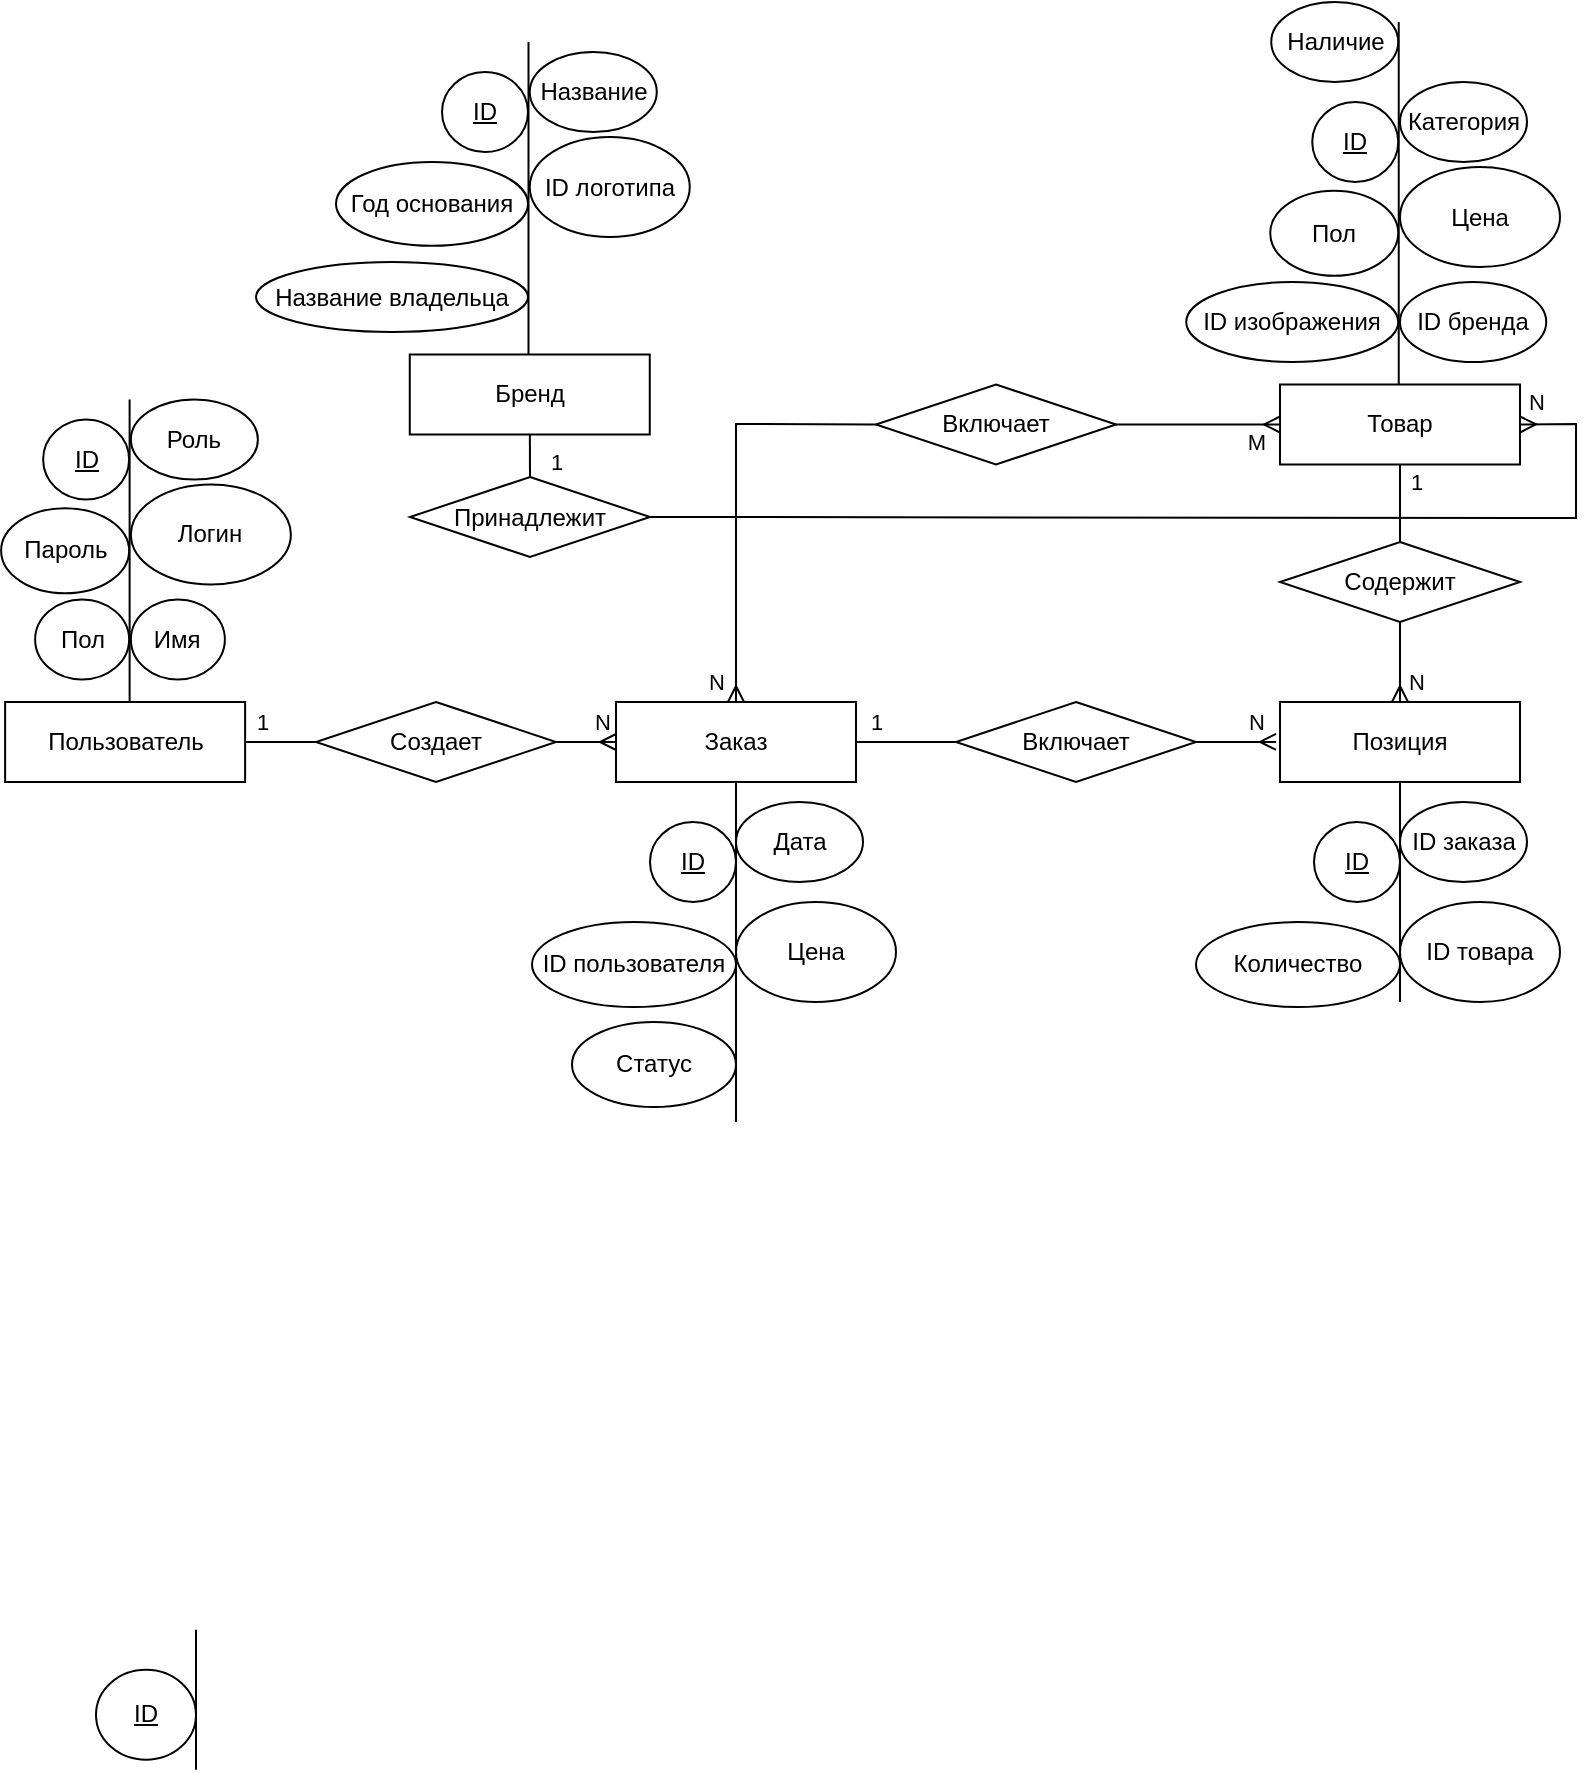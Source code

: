 <mxfile pages="2">
    <diagram id="244mS9zNh_xSva6xnjS1" name="Страница 1">
        <mxGraphModel dx="1165" dy="2193" grid="1" gridSize="10" guides="1" tooltips="1" connect="1" arrows="1" fold="1" page="1" pageScale="1" pageWidth="827" pageHeight="1169" math="0" shadow="0">
            <root>
                <mxCell id="0"/>
                <mxCell id="1" parent="0"/>
                <mxCell id="MEnZoygMXlPPVWilbi8o-27" value="Пользователь" style="whiteSpace=wrap;html=1;align=center;" parent="1" vertex="1">
                    <mxGeometry x="54.56" y="200" width="120" height="40" as="geometry"/>
                </mxCell>
                <mxCell id="12" value="1" style="edgeStyle=none;html=1;exitX=0;exitY=0.5;exitDx=0;exitDy=0;entryX=1;entryY=0.5;entryDx=0;entryDy=0;endArrow=none;endFill=0;" edge="1" parent="1" source="MEnZoygMXlPPVWilbi8o-33" target="MEnZoygMXlPPVWilbi8o-27">
                    <mxGeometry x="0.548" y="-10" relative="1" as="geometry">
                        <mxPoint as="offset"/>
                    </mxGeometry>
                </mxCell>
                <mxCell id="13" value="N" style="edgeStyle=none;html=1;exitX=1;exitY=0.5;exitDx=0;exitDy=0;entryX=0;entryY=0.5;entryDx=0;entryDy=0;endArrow=ERmany;endFill=0;" edge="1" parent="1" source="MEnZoygMXlPPVWilbi8o-33" target="4">
                    <mxGeometry x="0.5" y="10" relative="1" as="geometry">
                        <mxPoint as="offset"/>
                    </mxGeometry>
                </mxCell>
                <mxCell id="MEnZoygMXlPPVWilbi8o-33" value="Создает" style="shape=rhombus;perimeter=rhombusPerimeter;whiteSpace=wrap;html=1;align=center;" parent="1" vertex="1">
                    <mxGeometry x="210" y="200" width="120" height="40" as="geometry"/>
                </mxCell>
                <mxCell id="MEnZoygMXlPPVWilbi8o-36" value="" style="endArrow=none;html=1;rounded=0;entryX=0.5;entryY=1;entryDx=0;entryDy=0;" parent="1" target="4" edge="1">
                    <mxGeometry relative="1" as="geometry">
                        <mxPoint x="420" y="410" as="sourcePoint"/>
                        <mxPoint x="560" y="230" as="targetPoint"/>
                    </mxGeometry>
                </mxCell>
                <mxCell id="MEnZoygMXlPPVWilbi8o-56" value="" style="line;strokeWidth=1;rotatable=0;dashed=0;labelPosition=right;align=left;verticalAlign=middle;spacingTop=0;spacingLeft=6;points=[];portConstraint=eastwest;direction=south;" parent="1" vertex="1">
                    <mxGeometry x="111.81" y="48.75" width="10" height="151.25" as="geometry"/>
                </mxCell>
                <mxCell id="MEnZoygMXlPPVWilbi8o-57" value="ID" style="ellipse;whiteSpace=wrap;html=1;align=center;fontStyle=4;" parent="1" vertex="1">
                    <mxGeometry x="73.56" y="58.75" width="43" height="40" as="geometry"/>
                </mxCell>
                <mxCell id="MEnZoygMXlPPVWilbi8o-77" value="Пароль" style="ellipse;whiteSpace=wrap;html=1;align=center;" parent="1" vertex="1">
                    <mxGeometry x="52.56" y="103.12" width="64" height="42.5" as="geometry"/>
                </mxCell>
                <mxCell id="MEnZoygMXlPPVWilbi8o-79" value="Логин" style="ellipse;whiteSpace=wrap;html=1;align=center;" parent="1" vertex="1">
                    <mxGeometry x="117.44" y="91.25" width="80" height="50" as="geometry"/>
                </mxCell>
                <mxCell id="b_QlDgpn11V66arvJ2R6-27" value="" style="line;strokeWidth=1;rotatable=0;dashed=0;labelPosition=right;align=left;verticalAlign=middle;spacingTop=0;spacingLeft=6;points=[];portConstraint=eastwest;direction=south;" parent="1" vertex="1">
                    <mxGeometry x="145" y="663.86" width="10" height="70" as="geometry"/>
                </mxCell>
                <mxCell id="b_QlDgpn11V66arvJ2R6-29" value="ID" style="ellipse;whiteSpace=wrap;html=1;align=center;fontStyle=4;" parent="1" vertex="1">
                    <mxGeometry x="100" y="683.86" width="50" height="45" as="geometry"/>
                </mxCell>
                <mxCell id="82KKWr9Kmz71Q_NBfK_r-1" value="Имя" style="ellipse;whiteSpace=wrap;html=1;align=center;" parent="1" vertex="1">
                    <mxGeometry x="117.44" y="148.75" width="47" height="40" as="geometry"/>
                </mxCell>
                <mxCell id="Pl-nD0fmqm1sB9lcYUa6-4" value="Роль" style="ellipse;whiteSpace=wrap;html=1;align=center;" parent="1" vertex="1">
                    <mxGeometry x="117.44" y="48.75" width="63.5" height="40" as="geometry"/>
                </mxCell>
                <mxCell id="2" value="Пол" style="ellipse;whiteSpace=wrap;html=1;align=center;" vertex="1" parent="1">
                    <mxGeometry x="69.56" y="148.75" width="47" height="40" as="geometry"/>
                </mxCell>
                <mxCell id="4" value="Заказ" style="whiteSpace=wrap;html=1;align=center;" vertex="1" parent="1">
                    <mxGeometry x="360" y="200" width="120" height="40" as="geometry"/>
                </mxCell>
                <mxCell id="5" value="ID" style="ellipse;whiteSpace=wrap;html=1;align=center;fontStyle=4;" vertex="1" parent="1">
                    <mxGeometry x="377" y="260" width="43" height="40" as="geometry"/>
                </mxCell>
                <mxCell id="6" value="ID пользователя" style="ellipse;whiteSpace=wrap;html=1;align=center;" vertex="1" parent="1">
                    <mxGeometry x="318" y="310" width="102" height="42.5" as="geometry"/>
                </mxCell>
                <mxCell id="7" value="Цена" style="ellipse;whiteSpace=wrap;html=1;align=center;" vertex="1" parent="1">
                    <mxGeometry x="420" y="300" width="80" height="50" as="geometry"/>
                </mxCell>
                <mxCell id="9" value="Дата" style="ellipse;whiteSpace=wrap;html=1;align=center;" vertex="1" parent="1">
                    <mxGeometry x="420" y="250" width="63.5" height="40" as="geometry"/>
                </mxCell>
                <mxCell id="11" value="Статус" style="ellipse;whiteSpace=wrap;html=1;align=center;" vertex="1" parent="1">
                    <mxGeometry x="338" y="360" width="82" height="42.5" as="geometry"/>
                </mxCell>
                <mxCell id="14" value="" style="endArrow=none;html=1;rounded=0;entryX=0.5;entryY=1;entryDx=0;entryDy=0;" edge="1" parent="1" target="15">
                    <mxGeometry relative="1" as="geometry">
                        <mxPoint x="752" y="350" as="sourcePoint"/>
                        <mxPoint x="892" y="230" as="targetPoint"/>
                    </mxGeometry>
                </mxCell>
                <mxCell id="15" value="Позиция" style="whiteSpace=wrap;html=1;align=center;" vertex="1" parent="1">
                    <mxGeometry x="692" y="200" width="120" height="40" as="geometry"/>
                </mxCell>
                <mxCell id="16" value="ID" style="ellipse;whiteSpace=wrap;html=1;align=center;fontStyle=4;" vertex="1" parent="1">
                    <mxGeometry x="709" y="260" width="43" height="40" as="geometry"/>
                </mxCell>
                <mxCell id="17" value="Количество" style="ellipse;whiteSpace=wrap;html=1;align=center;" vertex="1" parent="1">
                    <mxGeometry x="650" y="310" width="102" height="42.5" as="geometry"/>
                </mxCell>
                <mxCell id="18" value="ID товара" style="ellipse;whiteSpace=wrap;html=1;align=center;" vertex="1" parent="1">
                    <mxGeometry x="752" y="300" width="80" height="50" as="geometry"/>
                </mxCell>
                <mxCell id="19" value="ID заказа" style="ellipse;whiteSpace=wrap;html=1;align=center;" vertex="1" parent="1">
                    <mxGeometry x="752" y="250" width="63.5" height="40" as="geometry"/>
                </mxCell>
                <mxCell id="23" value="1" style="edgeStyle=none;html=1;exitX=0;exitY=0.5;exitDx=0;exitDy=0;entryX=1;entryY=0.5;entryDx=0;entryDy=0;endArrow=none;endFill=0;" edge="1" parent="1" source="21" target="4">
                    <mxGeometry x="0.6" y="-10" relative="1" as="geometry">
                        <mxPoint as="offset"/>
                    </mxGeometry>
                </mxCell>
                <mxCell id="25" value="N" style="edgeStyle=none;html=1;exitX=1;exitY=0.5;exitDx=0;exitDy=0;endArrow=ERmany;endFill=0;" edge="1" parent="1" source="21">
                    <mxGeometry x="0.501" y="10" relative="1" as="geometry">
                        <mxPoint x="690" y="219.941" as="targetPoint"/>
                        <mxPoint as="offset"/>
                    </mxGeometry>
                </mxCell>
                <mxCell id="21" value="Включает" style="shape=rhombus;perimeter=rhombusPerimeter;whiteSpace=wrap;html=1;align=center;" vertex="1" parent="1">
                    <mxGeometry x="530" y="200" width="120" height="40" as="geometry"/>
                </mxCell>
                <mxCell id="26" value="Товар" style="whiteSpace=wrap;html=1;align=center;" vertex="1" parent="1">
                    <mxGeometry x="692" y="41.25" width="120" height="40" as="geometry"/>
                </mxCell>
                <mxCell id="27" value="" style="line;strokeWidth=1;rotatable=0;dashed=0;labelPosition=right;align=left;verticalAlign=middle;spacingTop=0;spacingLeft=6;points=[];portConstraint=eastwest;direction=south;" vertex="1" parent="1">
                    <mxGeometry x="746.37" y="-140" width="10" height="181.25" as="geometry"/>
                </mxCell>
                <mxCell id="28" value="ID" style="ellipse;whiteSpace=wrap;html=1;align=center;fontStyle=4;" vertex="1" parent="1">
                    <mxGeometry x="708.12" y="-100" width="43" height="40" as="geometry"/>
                </mxCell>
                <mxCell id="29" value="Пол" style="ellipse;whiteSpace=wrap;html=1;align=center;" vertex="1" parent="1">
                    <mxGeometry x="687.12" y="-55.63" width="64" height="42.5" as="geometry"/>
                </mxCell>
                <mxCell id="30" value="Цена" style="ellipse;whiteSpace=wrap;html=1;align=center;" vertex="1" parent="1">
                    <mxGeometry x="752" y="-67.5" width="80" height="50" as="geometry"/>
                </mxCell>
                <mxCell id="31" value="ID бренда" style="ellipse;whiteSpace=wrap;html=1;align=center;" vertex="1" parent="1">
                    <mxGeometry x="752" y="-10" width="73.12" height="40" as="geometry"/>
                </mxCell>
                <mxCell id="32" value="Категория" style="ellipse;whiteSpace=wrap;html=1;align=center;" vertex="1" parent="1">
                    <mxGeometry x="752" y="-110" width="63.5" height="40" as="geometry"/>
                </mxCell>
                <mxCell id="33" value="ID изображения" style="ellipse;whiteSpace=wrap;html=1;align=center;" vertex="1" parent="1">
                    <mxGeometry x="645.12" y="-10" width="106" height="40" as="geometry"/>
                </mxCell>
                <mxCell id="34" value="Наличие" style="ellipse;whiteSpace=wrap;html=1;align=center;" vertex="1" parent="1">
                    <mxGeometry x="687.62" y="-150" width="63.5" height="40" as="geometry"/>
                </mxCell>
                <mxCell id="35" value="N" style="edgeStyle=none;html=1;exitX=0;exitY=0.5;exitDx=0;exitDy=0;entryX=0.5;entryY=0;entryDx=0;entryDy=0;endArrow=ERmany;endFill=0;rounded=0;" edge="1" parent="1" source="37" target="4">
                    <mxGeometry x="0.904" y="-10" relative="1" as="geometry">
                        <mxPoint x="484" y="61.25" as="targetPoint"/>
                        <mxPoint as="offset"/>
                        <Array as="points">
                            <mxPoint x="420" y="61"/>
                        </Array>
                    </mxGeometry>
                </mxCell>
                <mxCell id="36" value="M" style="edgeStyle=none;html=1;exitX=1;exitY=0.5;exitDx=0;exitDy=0;endArrow=ERmany;endFill=0;entryX=0;entryY=0.5;entryDx=0;entryDy=0;" edge="1" parent="1" source="37" target="26">
                    <mxGeometry x="0.707" y="-9" relative="1" as="geometry">
                        <mxPoint x="670" y="80" as="targetPoint"/>
                        <mxPoint as="offset"/>
                    </mxGeometry>
                </mxCell>
                <mxCell id="37" value="Включает" style="shape=rhombus;perimeter=rhombusPerimeter;whiteSpace=wrap;html=1;align=center;" vertex="1" parent="1">
                    <mxGeometry x="490" y="41.25" width="120" height="40" as="geometry"/>
                </mxCell>
                <mxCell id="42" value="1" style="edgeStyle=none;rounded=0;html=1;exitX=0.5;exitY=0;exitDx=0;exitDy=0;entryX=0.5;entryY=1;entryDx=0;entryDy=0;endArrow=none;endFill=0;" edge="1" parent="1" source="41" target="26">
                    <mxGeometry x="0.548" y="-8" relative="1" as="geometry">
                        <mxPoint as="offset"/>
                    </mxGeometry>
                </mxCell>
                <mxCell id="43" value="N" style="edgeStyle=none;rounded=0;html=1;exitX=0.5;exitY=1;exitDx=0;exitDy=0;entryX=0.5;entryY=0;entryDx=0;entryDy=0;endArrow=ERmany;endFill=0;" edge="1" parent="1" source="41" target="15">
                    <mxGeometry x="0.5" y="8" relative="1" as="geometry">
                        <mxPoint as="offset"/>
                    </mxGeometry>
                </mxCell>
                <mxCell id="41" value="Содержит" style="shape=rhombus;perimeter=rhombusPerimeter;whiteSpace=wrap;html=1;align=center;" vertex="1" parent="1">
                    <mxGeometry x="692" y="120" width="120" height="40" as="geometry"/>
                </mxCell>
                <mxCell id="44" value="Бренд" style="whiteSpace=wrap;html=1;align=center;" vertex="1" parent="1">
                    <mxGeometry x="256.88" y="26.25" width="120" height="40" as="geometry"/>
                </mxCell>
                <mxCell id="45" value="" style="line;strokeWidth=1;rotatable=0;dashed=0;labelPosition=right;align=left;verticalAlign=middle;spacingTop=0;spacingLeft=6;points=[];portConstraint=eastwest;direction=south;" vertex="1" parent="1">
                    <mxGeometry x="311.25" y="-130" width="10" height="156.25" as="geometry"/>
                </mxCell>
                <mxCell id="46" value="ID" style="ellipse;whiteSpace=wrap;html=1;align=center;fontStyle=4;" vertex="1" parent="1">
                    <mxGeometry x="273" y="-115" width="43" height="40" as="geometry"/>
                </mxCell>
                <mxCell id="47" value="Год основания" style="ellipse;whiteSpace=wrap;html=1;align=center;" vertex="1" parent="1">
                    <mxGeometry x="220" y="-70" width="96" height="41.87" as="geometry"/>
                </mxCell>
                <mxCell id="48" value="ID логотипа" style="ellipse;whiteSpace=wrap;html=1;align=center;" vertex="1" parent="1">
                    <mxGeometry x="316.88" y="-82.5" width="80" height="50" as="geometry"/>
                </mxCell>
                <mxCell id="50" value="Название" style="ellipse;whiteSpace=wrap;html=1;align=center;" vertex="1" parent="1">
                    <mxGeometry x="316.88" y="-125" width="63.5" height="40" as="geometry"/>
                </mxCell>
                <mxCell id="51" value="Название владельца" style="ellipse;whiteSpace=wrap;html=1;align=center;" vertex="1" parent="1">
                    <mxGeometry x="180" y="-20" width="136" height="35" as="geometry"/>
                </mxCell>
                <mxCell id="53" value="1" style="edgeStyle=none;rounded=0;html=1;exitX=0.5;exitY=0;exitDx=0;exitDy=0;endArrow=none;endFill=0;" edge="1" parent="1" source="55" target="44">
                    <mxGeometry x="-0.298" y="-13" relative="1" as="geometry">
                        <mxPoint x="320" y="60" as="targetPoint"/>
                        <mxPoint as="offset"/>
                    </mxGeometry>
                </mxCell>
                <mxCell id="54" value="N" style="edgeStyle=none;rounded=0;html=1;exitX=1;exitY=0.5;exitDx=0;exitDy=0;entryX=1;entryY=0.5;entryDx=0;entryDy=0;endArrow=ERmany;endFill=0;" edge="1" parent="1" source="55" target="26">
                    <mxGeometry x="0.97" y="-11" relative="1" as="geometry">
                        <mxPoint x="317" y="167.5" as="targetPoint"/>
                        <mxPoint as="offset"/>
                        <Array as="points">
                            <mxPoint x="840" y="108"/>
                            <mxPoint x="840" y="61"/>
                        </Array>
                    </mxGeometry>
                </mxCell>
                <mxCell id="55" value="Принадлежит" style="shape=rhombus;perimeter=rhombusPerimeter;whiteSpace=wrap;html=1;align=center;" vertex="1" parent="1">
                    <mxGeometry x="257" y="87.5" width="120" height="40" as="geometry"/>
                </mxCell>
            </root>
        </mxGraphModel>
    </diagram>
    <diagram id="CzFluk79J02qhcCVG0Cy" name="Страница 2">
        <mxGraphModel dx="868" dy="453" grid="1" gridSize="10" guides="1" tooltips="1" connect="1" arrows="1" fold="1" page="1" pageScale="1" pageWidth="827" pageHeight="1169" math="0" shadow="0">
            <root>
                <mxCell id="0"/>
                <mxCell id="1" parent="0"/>
                <mxCell id="s9S4bK3jLP_xvABqHgaO-1" value="Единицы иностранного языка" style="shape=ext;margin=3;double=1;whiteSpace=wrap;html=1;align=center;" vertex="1" parent="1">
                    <mxGeometry x="200" y="280" width="120" height="50" as="geometry"/>
                </mxCell>
                <mxCell id="s9S4bK3jLP_xvABqHgaO-2" value="Единицы русского языка" style="shape=ext;margin=3;double=1;whiteSpace=wrap;html=1;align=center;" vertex="1" parent="1">
                    <mxGeometry x="520" y="280" width="120" height="50" as="geometry"/>
                </mxCell>
                <mxCell id="s9S4bK3jLP_xvABqHgaO-3" value="Соответствуют" style="shape=rhombus;perimeter=rhombusPerimeter;whiteSpace=wrap;html=1;align=center;" vertex="1" parent="1">
                    <mxGeometry x="200" y="350.0" width="120" height="40" as="geometry"/>
                </mxCell>
                <mxCell id="s9S4bK3jLP_xvABqHgaO-4" value="Соответствуют" style="shape=rhombus;perimeter=rhombusPerimeter;whiteSpace=wrap;html=1;align=center;" vertex="1" parent="1">
                    <mxGeometry x="520" y="350.0" width="120" height="40" as="geometry"/>
                </mxCell>
                <mxCell id="s9S4bK3jLP_xvABqHgaO-5" value="" style="endArrow=none;html=1;rounded=0;exitX=1;exitY=0.5;exitDx=0;exitDy=0;exitPerimeter=0;entryX=0;entryY=0.2;entryDx=0;entryDy=0;entryPerimeter=0;" edge="1" parent="1" source="s9S4bK3jLP_xvABqHgaO-3">
                    <mxGeometry relative="1" as="geometry">
                        <mxPoint x="320" y="389.8" as="sourcePoint"/>
                        <mxPoint x="362" y="370.0" as="targetPoint"/>
                    </mxGeometry>
                </mxCell>
                <mxCell id="s9S4bK3jLP_xvABqHgaO-6" value="1" style="resizable=0;html=1;align=right;verticalAlign=bottom;" connectable="0" vertex="1" parent="s9S4bK3jLP_xvABqHgaO-5">
                    <mxGeometry x="1" relative="1" as="geometry">
                        <mxPoint x="-30" as="offset"/>
                    </mxGeometry>
                </mxCell>
                <mxCell id="s9S4bK3jLP_xvABqHgaO-7" value="" style="endArrow=none;html=1;rounded=0;exitX=0.5;exitY=0;exitDx=0;exitDy=0;entryX=0.5;entryY=1;entryDx=0;entryDy=0;" edge="1" parent="1" source="s9S4bK3jLP_xvABqHgaO-3" target="s9S4bK3jLP_xvABqHgaO-1">
                    <mxGeometry relative="1" as="geometry">
                        <mxPoint x="254" y="350" as="sourcePoint"/>
                        <mxPoint x="414" y="350" as="targetPoint"/>
                    </mxGeometry>
                </mxCell>
                <mxCell id="s9S4bK3jLP_xvABqHgaO-8" value="N" style="resizable=0;html=1;align=right;verticalAlign=bottom;" connectable="0" vertex="1" parent="s9S4bK3jLP_xvABqHgaO-7">
                    <mxGeometry x="1" relative="1" as="geometry">
                        <mxPoint x="20" y="20" as="offset"/>
                    </mxGeometry>
                </mxCell>
                <mxCell id="s9S4bK3jLP_xvABqHgaO-9" value="" style="endArrow=none;html=1;rounded=0;entryX=0.5;entryY=1;entryDx=0;entryDy=0;exitX=0.5;exitY=0;exitDx=0;exitDy=0;" edge="1" parent="1" source="s9S4bK3jLP_xvABqHgaO-4" target="s9S4bK3jLP_xvABqHgaO-2">
                    <mxGeometry relative="1" as="geometry">
                        <mxPoint x="560" y="380" as="sourcePoint"/>
                        <mxPoint x="499.8" y="330" as="targetPoint"/>
                    </mxGeometry>
                </mxCell>
                <mxCell id="s9S4bK3jLP_xvABqHgaO-10" value="M" style="resizable=0;html=1;align=right;verticalAlign=bottom;" connectable="0" vertex="1" parent="s9S4bK3jLP_xvABqHgaO-9">
                    <mxGeometry x="1" relative="1" as="geometry">
                        <mxPoint x="-10" y="20" as="offset"/>
                    </mxGeometry>
                </mxCell>
                <mxCell id="s9S4bK3jLP_xvABqHgaO-11" value="" style="endArrow=none;html=1;rounded=0;exitX=0;exitY=0.5;exitDx=0;exitDy=0;entryX=0.999;entryY=0.196;entryDx=0;entryDy=0;entryPerimeter=0;" edge="1" parent="1" source="s9S4bK3jLP_xvABqHgaO-4">
                    <mxGeometry relative="1" as="geometry">
                        <mxPoint x="490" y="380.0" as="sourcePoint"/>
                        <mxPoint x="481.88" y="369.8" as="targetPoint"/>
                    </mxGeometry>
                </mxCell>
                <mxCell id="s9S4bK3jLP_xvABqHgaO-12" value="1" style="resizable=0;html=1;align=right;verticalAlign=bottom;" connectable="0" vertex="1" parent="s9S4bK3jLP_xvABqHgaO-11">
                    <mxGeometry x="1" relative="1" as="geometry">
                        <mxPoint x="40" as="offset"/>
                    </mxGeometry>
                </mxCell>
                <mxCell id="s9S4bK3jLP_xvABqHgaO-13" value="" style="endArrow=none;html=1;rounded=0;entryX=1;entryY=0.5;entryDx=0;entryDy=0;exitX=0;exitY=0.5;exitDx=0;exitDy=0;" edge="1" parent="1" source="s9S4bK3jLP_xvABqHgaO-26" target="s9S4bK3jLP_xvABqHgaO-1">
                    <mxGeometry relative="1" as="geometry">
                        <mxPoint x="380" y="320" as="sourcePoint"/>
                        <mxPoint x="540" y="320" as="targetPoint"/>
                    </mxGeometry>
                </mxCell>
                <mxCell id="s9S4bK3jLP_xvABqHgaO-14" value="N" style="resizable=0;html=1;align=left;verticalAlign=bottom;direction=west;" connectable="0" vertex="1" parent="1">
                    <mxGeometry x="360" y="305" as="geometry"/>
                </mxCell>
                <mxCell id="s9S4bK3jLP_xvABqHgaO-15" value="Пользователи" style="whiteSpace=wrap;html=1;align=center;" vertex="1" parent="1">
                    <mxGeometry x="360" y="35.15" width="120" height="40" as="geometry"/>
                </mxCell>
                <mxCell id="s9S4bK3jLP_xvABqHgaO-16" value="Сохраняют" style="shape=rhombus;perimeter=rhombusPerimeter;whiteSpace=wrap;html=1;align=center;" vertex="1" parent="1">
                    <mxGeometry x="171" y="35.15" width="120" height="40" as="geometry"/>
                </mxCell>
                <mxCell id="s9S4bK3jLP_xvABqHgaO-17" value="" style="endArrow=none;html=1;rounded=0;exitX=1;exitY=0.5;exitDx=0;exitDy=0;entryX=0;entryY=0.5;entryDx=0;entryDy=0;" edge="1" parent="1" source="s9S4bK3jLP_xvABqHgaO-16" target="s9S4bK3jLP_xvABqHgaO-15">
                    <mxGeometry relative="1" as="geometry">
                        <mxPoint x="325" y="57.45" as="sourcePoint"/>
                        <mxPoint x="365" y="57.45" as="targetPoint"/>
                    </mxGeometry>
                </mxCell>
                <mxCell id="s9S4bK3jLP_xvABqHgaO-18" value="K" style="resizable=0;html=1;align=right;verticalAlign=bottom;" connectable="0" vertex="1" parent="s9S4bK3jLP_xvABqHgaO-17">
                    <mxGeometry x="1" relative="1" as="geometry">
                        <mxPoint x="-56" as="offset"/>
                    </mxGeometry>
                </mxCell>
                <mxCell id="s9S4bK3jLP_xvABqHgaO-19" value="" style="endArrow=none;html=1;rounded=0;entryX=0.5;entryY=1;entryDx=0;entryDy=0;exitX=0.25;exitY=0;exitDx=0;exitDy=0;" edge="1" parent="1" source="s9S4bK3jLP_xvABqHgaO-1" target="s9S4bK3jLP_xvABqHgaO-16">
                    <mxGeometry relative="1" as="geometry">
                        <mxPoint x="220" y="260" as="sourcePoint"/>
                        <mxPoint x="270" y="200" as="targetPoint"/>
                    </mxGeometry>
                </mxCell>
                <mxCell id="s9S4bK3jLP_xvABqHgaO-20" value="N" style="resizable=0;html=1;align=right;verticalAlign=bottom;" connectable="0" vertex="1" parent="s9S4bK3jLP_xvABqHgaO-19">
                    <mxGeometry x="1" relative="1" as="geometry">
                        <mxPoint x="20" y="20" as="offset"/>
                    </mxGeometry>
                </mxCell>
                <mxCell id="s9S4bK3jLP_xvABqHgaO-21" value="Сохраняют" style="shape=rhombus;perimeter=rhombusPerimeter;whiteSpace=wrap;html=1;align=center;" vertex="1" parent="1">
                    <mxGeometry x="549" y="35.15" width="120" height="40" as="geometry"/>
                </mxCell>
                <mxCell id="s9S4bK3jLP_xvABqHgaO-22" value="" style="endArrow=none;html=1;rounded=0;exitX=0;exitY=0.5;exitDx=0;exitDy=0;entryX=1;entryY=0.5;entryDx=0;entryDy=0;" edge="1" parent="1" source="s9S4bK3jLP_xvABqHgaO-21" target="s9S4bK3jLP_xvABqHgaO-15">
                    <mxGeometry relative="1" as="geometry">
                        <mxPoint x="501" y="127.65" as="sourcePoint"/>
                        <mxPoint x="545" y="127.65" as="targetPoint"/>
                    </mxGeometry>
                </mxCell>
                <mxCell id="s9S4bK3jLP_xvABqHgaO-23" value="K" style="resizable=0;html=1;align=right;verticalAlign=bottom;" connectable="0" vertex="1" parent="s9S4bK3jLP_xvABqHgaO-22">
                    <mxGeometry x="1" relative="1" as="geometry">
                        <mxPoint x="73" as="offset"/>
                    </mxGeometry>
                </mxCell>
                <mxCell id="s9S4bK3jLP_xvABqHgaO-24" value="" style="endArrow=none;html=1;rounded=0;entryX=0.5;entryY=1;entryDx=0;entryDy=0;exitX=0.75;exitY=0;exitDx=0;exitDy=0;" edge="1" parent="1" source="s9S4bK3jLP_xvABqHgaO-2" target="s9S4bK3jLP_xvABqHgaO-21">
                    <mxGeometry relative="1" as="geometry">
                        <mxPoint x="560" y="280" as="sourcePoint"/>
                        <mxPoint x="560" y="160" as="targetPoint"/>
                    </mxGeometry>
                </mxCell>
                <mxCell id="s9S4bK3jLP_xvABqHgaO-25" value="M" style="resizable=0;html=1;align=right;verticalAlign=bottom;" connectable="0" vertex="1" parent="s9S4bK3jLP_xvABqHgaO-24">
                    <mxGeometry x="1" relative="1" as="geometry">
                        <mxPoint x="-10" y="20" as="offset"/>
                    </mxGeometry>
                </mxCell>
                <mxCell id="s9S4bK3jLP_xvABqHgaO-26" value="Являются переводами" style="shape=rhombus;perimeter=rhombusPerimeter;whiteSpace=wrap;html=1;align=center;" vertex="1" parent="1">
                    <mxGeometry x="372" y="268.75" width="96" height="72.5" as="geometry"/>
                </mxCell>
                <mxCell id="s9S4bK3jLP_xvABqHgaO-27" value="" style="endArrow=none;html=1;rounded=0;exitX=0;exitY=0.5;exitDx=0;exitDy=0;entryX=1;entryY=0.5;entryDx=0;entryDy=0;" edge="1" parent="1" source="s9S4bK3jLP_xvABqHgaO-2" target="s9S4bK3jLP_xvABqHgaO-26">
                    <mxGeometry relative="1" as="geometry">
                        <mxPoint x="530" y="150" as="sourcePoint"/>
                        <mxPoint x="474" y="150" as="targetPoint"/>
                    </mxGeometry>
                </mxCell>
                <mxCell id="s9S4bK3jLP_xvABqHgaO-28" value="M" style="resizable=0;html=1;align=right;verticalAlign=bottom;" connectable="0" vertex="1" parent="s9S4bK3jLP_xvABqHgaO-27">
                    <mxGeometry x="1" relative="1" as="geometry">
                        <mxPoint x="12" as="offset"/>
                    </mxGeometry>
                </mxCell>
                <mxCell id="s9S4bK3jLP_xvABqHgaO-36" value="Имеют" style="shape=rhombus;perimeter=rhombusPerimeter;whiteSpace=wrap;html=1;align=center;" vertex="1" parent="1">
                    <mxGeometry x="240" y="99.9" width="100" height="40" as="geometry"/>
                </mxCell>
                <mxCell id="s9S4bK3jLP_xvABqHgaO-37" value="" style="endArrow=none;html=1;rounded=0;exitX=1;exitY=0.5;exitDx=0;exitDy=0;entryX=0;entryY=0.5;entryDx=0;entryDy=0;" edge="1" parent="1" source="s9S4bK3jLP_xvABqHgaO-36">
                    <mxGeometry relative="1" as="geometry">
                        <mxPoint x="394" y="24.7" as="sourcePoint"/>
                        <mxPoint x="360" y="119.9" as="targetPoint"/>
                    </mxGeometry>
                </mxCell>
                <mxCell id="s9S4bK3jLP_xvABqHgaO-38" value="L" style="resizable=0;html=1;align=right;verticalAlign=bottom;" connectable="0" vertex="1" parent="s9S4bK3jLP_xvABqHgaO-37">
                    <mxGeometry x="1" relative="1" as="geometry">
                        <mxPoint x="-20" as="offset"/>
                    </mxGeometry>
                </mxCell>
                <mxCell id="s9S4bK3jLP_xvABqHgaO-39" value="" style="endArrow=none;html=1;rounded=0;entryX=0.5;entryY=1;entryDx=0;entryDy=0;exitX=0.75;exitY=0;exitDx=0;exitDy=0;" edge="1" parent="1" source="s9S4bK3jLP_xvABqHgaO-1" target="s9S4bK3jLP_xvABqHgaO-36">
                    <mxGeometry relative="1" as="geometry">
                        <mxPoint x="310" y="260" as="sourcePoint"/>
                        <mxPoint x="340" y="310" as="targetPoint"/>
                    </mxGeometry>
                </mxCell>
                <mxCell id="s9S4bK3jLP_xvABqHgaO-40" value="N" style="resizable=0;html=1;align=right;verticalAlign=bottom;" connectable="0" vertex="1" parent="s9S4bK3jLP_xvABqHgaO-39">
                    <mxGeometry x="1" relative="1" as="geometry">
                        <mxPoint x="20" y="20" as="offset"/>
                    </mxGeometry>
                </mxCell>
                <mxCell id="s9S4bK3jLP_xvABqHgaO-41" value="Имеют" style="shape=rhombus;perimeter=rhombusPerimeter;whiteSpace=wrap;html=1;align=center;" vertex="1" parent="1">
                    <mxGeometry x="500" y="99.9" width="100" height="40" as="geometry"/>
                </mxCell>
                <mxCell id="s9S4bK3jLP_xvABqHgaO-42" value="" style="endArrow=none;html=1;rounded=0;exitX=0;exitY=0.5;exitDx=0;exitDy=0;entryX=1;entryY=0.5;entryDx=0;entryDy=0;" edge="1" parent="1" source="s9S4bK3jLP_xvABqHgaO-41">
                    <mxGeometry relative="1" as="geometry">
                        <mxPoint x="644" y="24.7" as="sourcePoint"/>
                        <mxPoint x="480" y="119.9" as="targetPoint"/>
                    </mxGeometry>
                </mxCell>
                <mxCell id="s9S4bK3jLP_xvABqHgaO-43" value="L" style="resizable=0;html=1;align=right;verticalAlign=bottom;" connectable="0" vertex="1" parent="s9S4bK3jLP_xvABqHgaO-42">
                    <mxGeometry x="1" relative="1" as="geometry">
                        <mxPoint x="30" y="-2" as="offset"/>
                    </mxGeometry>
                </mxCell>
                <mxCell id="s9S4bK3jLP_xvABqHgaO-44" value="" style="endArrow=none;html=1;rounded=0;entryX=0.5;entryY=1;entryDx=0;entryDy=0;exitX=0.25;exitY=0;exitDx=0;exitDy=0;" edge="1" parent="1" source="s9S4bK3jLP_xvABqHgaO-2" target="s9S4bK3jLP_xvABqHgaO-41">
                    <mxGeometry relative="1" as="geometry">
                        <mxPoint x="540" y="280" as="sourcePoint"/>
                        <mxPoint x="590" y="310" as="targetPoint"/>
                    </mxGeometry>
                </mxCell>
                <mxCell id="s9S4bK3jLP_xvABqHgaO-45" value="M" style="resizable=0;html=1;align=right;verticalAlign=bottom;" connectable="0" vertex="1" parent="s9S4bK3jLP_xvABqHgaO-44">
                    <mxGeometry x="1" relative="1" as="geometry">
                        <mxPoint x="-10" y="20" as="offset"/>
                    </mxGeometry>
                </mxCell>
                <mxCell id="s9S4bK3jLP_xvABqHgaO-54" value="Элементы слоя" style="whiteSpace=wrap;html=1;align=center;" vertex="1" parent="1">
                    <mxGeometry x="90" y="443.67" width="120" height="40" as="geometry"/>
                </mxCell>
                <mxCell id="s9S4bK3jLP_xvABqHgaO-58" value="Состоят из" style="shape=rhombus;perimeter=rhombusPerimeter;whiteSpace=wrap;html=1;align=center;" vertex="1" parent="1">
                    <mxGeometry x="90" y="380.0" width="120" height="40" as="geometry"/>
                </mxCell>
                <mxCell id="s9S4bK3jLP_xvABqHgaO-59" value="" style="endArrow=none;html=1;rounded=0;exitX=1;exitY=0.5;exitDx=0;exitDy=0;entryX=-0.003;entryY=0.796;entryDx=0;entryDy=0;entryPerimeter=0;" edge="1" parent="1" source="s9S4bK3jLP_xvABqHgaO-58">
                    <mxGeometry relative="1" as="geometry">
                        <mxPoint x="225.0" y="399.66" as="sourcePoint"/>
                        <mxPoint x="361.64" y="399.8" as="targetPoint"/>
                    </mxGeometry>
                </mxCell>
                <mxCell id="s9S4bK3jLP_xvABqHgaO-60" value="P" style="resizable=0;html=1;align=right;verticalAlign=bottom;" connectable="0" vertex="1" parent="s9S4bK3jLP_xvABqHgaO-59">
                    <mxGeometry x="1" relative="1" as="geometry">
                        <mxPoint x="-141" y="20" as="offset"/>
                    </mxGeometry>
                </mxCell>
                <mxCell id="s9S4bK3jLP_xvABqHgaO-61" value="" style="endArrow=none;html=1;rounded=0;exitX=0.5;exitY=0;exitDx=0;exitDy=0;entryX=0.5;entryY=1;entryDx=0;entryDy=0;" edge="1" parent="1" source="s9S4bK3jLP_xvABqHgaO-54" target="s9S4bK3jLP_xvABqHgaO-58">
                    <mxGeometry relative="1" as="geometry">
                        <mxPoint x="270" y="360.0" as="sourcePoint"/>
                        <mxPoint x="270" y="310.0" as="targetPoint"/>
                    </mxGeometry>
                </mxCell>
                <mxCell id="s9S4bK3jLP_xvABqHgaO-62" value="Q" style="resizable=0;html=1;align=right;verticalAlign=bottom;" connectable="0" vertex="1" parent="s9S4bK3jLP_xvABqHgaO-61">
                    <mxGeometry x="1" relative="1" as="geometry">
                        <mxPoint x="13" y="20" as="offset"/>
                    </mxGeometry>
                </mxCell>
                <mxCell id="s9S4bK3jLP_xvABqHgaO-64" value="Характеристики единиц языка" style="whiteSpace=wrap;html=1;align=center;" vertex="1" parent="1">
                    <mxGeometry x="360" y="94.9" width="120" height="45" as="geometry"/>
                </mxCell>
                <mxCell id="s9S4bK3jLP_xvABqHgaO-65" value="Модели слоя" style="whiteSpace=wrap;html=1;align=center;" vertex="1" parent="1">
                    <mxGeometry x="362" y="360.0" width="120" height="50" as="geometry"/>
                </mxCell>
                <mxCell id="s9S4bK3jLP_xvABqHgaO-67" value="Контексты употребления" style="whiteSpace=wrap;html=1;align=center;" vertex="1" parent="1">
                    <mxGeometry x="360" y="160.0" width="120" height="50" as="geometry"/>
                </mxCell>
                <mxCell id="s9S4bK3jLP_xvABqHgaO-68" value="Содержатся" style="shape=rhombus;perimeter=rhombusPerimeter;whiteSpace=wrap;html=1;align=center;" vertex="1" parent="1">
                    <mxGeometry x="300" y="228.75" width="110" height="40" as="geometry"/>
                </mxCell>
                <mxCell id="s9S4bK3jLP_xvABqHgaO-69" value="Содержатся" style="shape=rhombus;perimeter=rhombusPerimeter;whiteSpace=wrap;html=1;align=center;" vertex="1" parent="1">
                    <mxGeometry x="429" y="228.75" width="111" height="40" as="geometry"/>
                </mxCell>
                <mxCell id="s9S4bK3jLP_xvABqHgaO-70" value="" style="endArrow=none;html=1;rounded=0;entryX=0.909;entryY=-0.002;entryDx=0;entryDy=0;entryPerimeter=0;exitX=0.286;exitY=0.793;exitDx=0;exitDy=0;exitPerimeter=0;" edge="1" parent="1" source="s9S4bK3jLP_xvABqHgaO-68" target="s9S4bK3jLP_xvABqHgaO-1">
                    <mxGeometry relative="1" as="geometry">
                        <mxPoint x="340" y="280" as="sourcePoint"/>
                        <mxPoint x="270" y="340" as="targetPoint"/>
                    </mxGeometry>
                </mxCell>
                <mxCell id="s9S4bK3jLP_xvABqHgaO-71" value="" style="endArrow=none;html=1;rounded=0;exitX=0.25;exitY=1;exitDx=0;exitDy=0;entryX=0.584;entryY=0.085;entryDx=0;entryDy=0;entryPerimeter=0;" edge="1" parent="1" source="s9S4bK3jLP_xvABqHgaO-67" target="s9S4bK3jLP_xvABqHgaO-68">
                    <mxGeometry relative="1" as="geometry">
                        <mxPoint x="330.5" y="380" as="sourcePoint"/>
                        <mxPoint x="300" y="340" as="targetPoint"/>
                    </mxGeometry>
                </mxCell>
                <mxCell id="s9S4bK3jLP_xvABqHgaO-72" value="" style="endArrow=none;html=1;rounded=0;exitX=0.71;exitY=0.793;exitDx=0;exitDy=0;entryX=0.078;entryY=-0.002;entryDx=0;entryDy=0;exitPerimeter=0;entryPerimeter=0;" edge="1" parent="1" source="s9S4bK3jLP_xvABqHgaO-69" target="s9S4bK3jLP_xvABqHgaO-2">
                    <mxGeometry relative="1" as="geometry">
                        <mxPoint x="400" y="440" as="sourcePoint"/>
                        <mxPoint x="365.36" y="405.32" as="targetPoint"/>
                    </mxGeometry>
                </mxCell>
                <mxCell id="s9S4bK3jLP_xvABqHgaO-73" value="" style="endArrow=none;html=1;rounded=0;exitX=0.75;exitY=1;exitDx=0;exitDy=0;entryX=0.417;entryY=0.09;entryDx=0;entryDy=0;entryPerimeter=0;" edge="1" parent="1" source="s9S4bK3jLP_xvABqHgaO-67" target="s9S4bK3jLP_xvABqHgaO-69">
                    <mxGeometry relative="1" as="geometry">
                        <mxPoint x="400" y="440" as="sourcePoint"/>
                        <mxPoint x="365.36" y="405.32" as="targetPoint"/>
                    </mxGeometry>
                </mxCell>
                <mxCell id="s9S4bK3jLP_xvABqHgaO-74" value="N" style="resizable=0;html=1;align=right;verticalAlign=bottom;" connectable="0" vertex="1" parent="1">
                    <mxGeometry x="340" y="280.0" as="geometry"/>
                </mxCell>
                <mxCell id="s9S4bK3jLP_xvABqHgaO-75" value="N" style="resizable=0;html=1;align=right;verticalAlign=bottom;" connectable="0" vertex="1" parent="1">
                    <mxGeometry x="510" y="280.0" as="geometry"/>
                </mxCell>
                <mxCell id="s9S4bK3jLP_xvABqHgaO-76" value="M" style="resizable=0;html=1;align=right;verticalAlign=bottom;" connectable="0" vertex="1" parent="1">
                    <mxGeometry x="390" y="240.0" as="geometry"/>
                </mxCell>
                <mxCell id="s9S4bK3jLP_xvABqHgaO-77" value="M" style="resizable=0;html=1;align=right;verticalAlign=bottom;" connectable="0" vertex="1" parent="1">
                    <mxGeometry x="460" y="240.0" as="geometry"/>
                </mxCell>
                <mxCell id="s9S4bK3jLP_xvABqHgaO-88" value="" style="endArrow=none;dashed=1;html=1;rounded=0;" edge="1" parent="1">
                    <mxGeometry width="50" height="50" relative="1" as="geometry">
                        <mxPoint x="350" y="20" as="sourcePoint"/>
                        <mxPoint x="350" y="20" as="targetPoint"/>
                        <Array as="points">
                            <mxPoint x="490" y="20"/>
                            <mxPoint x="490" y="220"/>
                            <mxPoint x="350" y="220"/>
                        </Array>
                    </mxGeometry>
                </mxCell>
            </root>
        </mxGraphModel>
    </diagram>
</mxfile>
